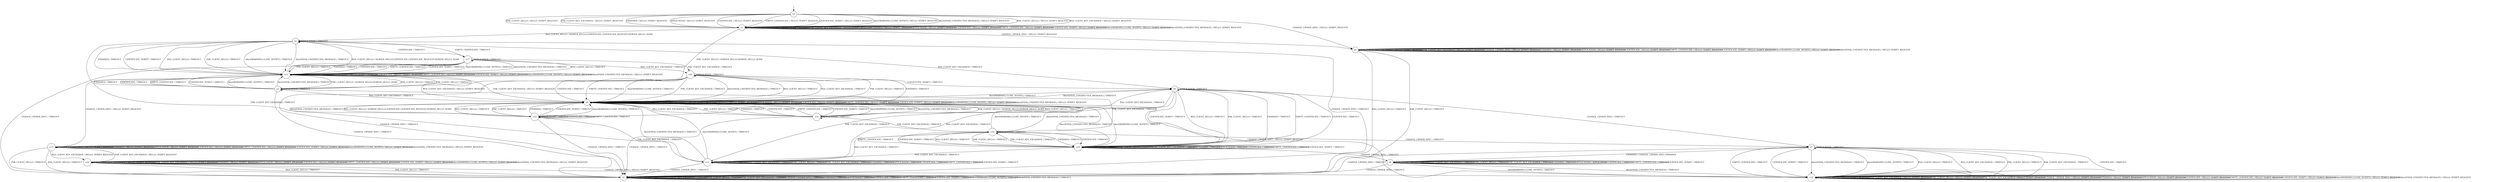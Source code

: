 digraph g {
__start0 [label="" shape="none"];

	s0 [shape="circle" label="s0"];
	s1 [shape="circle" label="s1"];
	s2 [shape="circle" label="s2"];
	s3 [shape="circle" label="s3"];
	s4 [shape="circle" label="s4"];
	s5 [shape="circle" label="s5"];
	s6 [shape="circle" label="s6"];
	s7 [shape="circle" label="s7"];
	s8 [shape="circle" label="s8"];
	s9 [shape="circle" label="s9"];
	s10 [shape="circle" label="s10"];
	s11 [shape="circle" label="s11"];
	s12 [shape="circle" label="s12"];
	s13 [shape="circle" label="s13"];
	s14 [shape="circle" label="s14"];
	s15 [shape="circle" label="s15"];
	s16 [shape="circle" label="s16"];
	s17 [shape="circle" label="s17"];
	s18 [shape="circle" label="s18"];
	s19 [shape="circle" label="s19"];
	s20 [shape="circle" label="s20"];
	s0 -> s1 [label="RSA_CLIENT_HELLO / HELLO_VERIFY_REQUEST"];
	s0 -> s1 [label="RSA_CLIENT_KEY_EXCHANGE / HELLO_VERIFY_REQUEST"];
	s0 -> s1 [label="PSK_CLIENT_HELLO / HELLO_VERIFY_REQUEST"];
	s0 -> s1 [label="PSK_CLIENT_KEY_EXCHANGE / HELLO_VERIFY_REQUEST"];
	s0 -> s4 [label="CHANGE_CIPHER_SPEC / HELLO_VERIFY_REQUEST"];
	s0 -> s1 [label="FINISHED / HELLO_VERIFY_REQUEST"];
	s0 -> s1 [label="APPLICATION / HELLO_VERIFY_REQUEST"];
	s0 -> s1 [label="CERTIFICATE / HELLO_VERIFY_REQUEST"];
	s0 -> s1 [label="EMPTY_CERTIFICATE / HELLO_VERIFY_REQUEST"];
	s0 -> s1 [label="CERTIFICATE_VERIFY / HELLO_VERIFY_REQUEST"];
	s0 -> s1 [label="Alert(WARNING,CLOSE_NOTIFY) / HELLO_VERIFY_REQUEST"];
	s0 -> s1 [label="Alert(FATAL,UNEXPECTED_MESSAGE) / HELLO_VERIFY_REQUEST"];
	s1 -> s2 [label="RSA_CLIENT_HELLO / SERVER_HELLO,CERTIFICATE,CERTIFICATE_REQUEST,SERVER_HELLO_DONE"];
	s1 -> s1 [label="RSA_CLIENT_KEY_EXCHANGE / HELLO_VERIFY_REQUEST"];
	s1 -> s3 [label="PSK_CLIENT_HELLO / SERVER_HELLO,SERVER_HELLO_DONE"];
	s1 -> s1 [label="PSK_CLIENT_KEY_EXCHANGE / HELLO_VERIFY_REQUEST"];
	s1 -> s4 [label="CHANGE_CIPHER_SPEC / HELLO_VERIFY_REQUEST"];
	s1 -> s1 [label="FINISHED / HELLO_VERIFY_REQUEST"];
	s1 -> s1 [label="APPLICATION / HELLO_VERIFY_REQUEST"];
	s1 -> s1 [label="CERTIFICATE / HELLO_VERIFY_REQUEST"];
	s1 -> s1 [label="EMPTY_CERTIFICATE / HELLO_VERIFY_REQUEST"];
	s1 -> s1 [label="CERTIFICATE_VERIFY / HELLO_VERIFY_REQUEST"];
	s1 -> s1 [label="Alert(WARNING,CLOSE_NOTIFY) / HELLO_VERIFY_REQUEST"];
	s1 -> s1 [label="Alert(FATAL,UNEXPECTED_MESSAGE) / HELLO_VERIFY_REQUEST"];
	s2 -> s13 [label="RSA_CLIENT_HELLO / TIMEOUT"];
	s2 -> s6 [label="RSA_CLIENT_KEY_EXCHANGE / TIMEOUT"];
	s2 -> s13 [label="PSK_CLIENT_HELLO / TIMEOUT"];
	s2 -> s11 [label="PSK_CLIENT_KEY_EXCHANGE / TIMEOUT"];
	s2 -> s5 [label="CHANGE_CIPHER_SPEC / TIMEOUT"];
	s2 -> s13 [label="FINISHED / TIMEOUT"];
	s2 -> s2 [label="APPLICATION / TIMEOUT"];
	s2 -> s17 [label="CERTIFICATE / TIMEOUT"];
	s2 -> s17 [label="EMPTY_CERTIFICATE / TIMEOUT"];
	s2 -> s13 [label="CERTIFICATE_VERIFY / TIMEOUT"];
	s2 -> s13 [label="Alert(WARNING,CLOSE_NOTIFY) / TIMEOUT"];
	s2 -> s13 [label="Alert(FATAL,UNEXPECTED_MESSAGE) / TIMEOUT"];
	s3 -> s13 [label="RSA_CLIENT_HELLO / TIMEOUT"];
	s3 -> s9 [label="RSA_CLIENT_KEY_EXCHANGE / TIMEOUT"];
	s3 -> s13 [label="PSK_CLIENT_HELLO / TIMEOUT"];
	s3 -> s18 [label="PSK_CLIENT_KEY_EXCHANGE / TIMEOUT"];
	s3 -> s5 [label="CHANGE_CIPHER_SPEC / TIMEOUT"];
	s3 -> s13 [label="FINISHED / TIMEOUT"];
	s3 -> s3 [label="APPLICATION / TIMEOUT"];
	s3 -> s13 [label="CERTIFICATE / TIMEOUT"];
	s3 -> s13 [label="EMPTY_CERTIFICATE / TIMEOUT"];
	s3 -> s13 [label="CERTIFICATE_VERIFY / TIMEOUT"];
	s3 -> s13 [label="Alert(WARNING,CLOSE_NOTIFY) / TIMEOUT"];
	s3 -> s13 [label="Alert(FATAL,UNEXPECTED_MESSAGE) / TIMEOUT"];
	s4 -> s5 [label="RSA_CLIENT_HELLO / TIMEOUT"];
	s4 -> s4 [label="RSA_CLIENT_KEY_EXCHANGE / HELLO_VERIFY_REQUEST"];
	s4 -> s5 [label="PSK_CLIENT_HELLO / TIMEOUT"];
	s4 -> s4 [label="PSK_CLIENT_KEY_EXCHANGE / HELLO_VERIFY_REQUEST"];
	s4 -> s4 [label="CHANGE_CIPHER_SPEC / HELLO_VERIFY_REQUEST"];
	s4 -> s4 [label="FINISHED / HELLO_VERIFY_REQUEST"];
	s4 -> s4 [label="APPLICATION / HELLO_VERIFY_REQUEST"];
	s4 -> s4 [label="CERTIFICATE / HELLO_VERIFY_REQUEST"];
	s4 -> s4 [label="EMPTY_CERTIFICATE / HELLO_VERIFY_REQUEST"];
	s4 -> s4 [label="CERTIFICATE_VERIFY / HELLO_VERIFY_REQUEST"];
	s4 -> s4 [label="Alert(WARNING,CLOSE_NOTIFY) / HELLO_VERIFY_REQUEST"];
	s4 -> s4 [label="Alert(FATAL,UNEXPECTED_MESSAGE) / HELLO_VERIFY_REQUEST"];
	s5 -> s5 [label="RSA_CLIENT_HELLO / TIMEOUT"];
	s5 -> s5 [label="RSA_CLIENT_KEY_EXCHANGE / TIMEOUT"];
	s5 -> s5 [label="PSK_CLIENT_HELLO / TIMEOUT"];
	s5 -> s5 [label="PSK_CLIENT_KEY_EXCHANGE / TIMEOUT"];
	s5 -> s5 [label="CHANGE_CIPHER_SPEC / TIMEOUT"];
	s5 -> s5 [label="FINISHED / TIMEOUT"];
	s5 -> s5 [label="APPLICATION / TIMEOUT"];
	s5 -> s5 [label="CERTIFICATE / TIMEOUT"];
	s5 -> s5 [label="EMPTY_CERTIFICATE / TIMEOUT"];
	s5 -> s5 [label="CERTIFICATE_VERIFY / TIMEOUT"];
	s5 -> s5 [label="Alert(WARNING,CLOSE_NOTIFY) / TIMEOUT"];
	s5 -> s5 [label="Alert(FATAL,UNEXPECTED_MESSAGE) / TIMEOUT"];
	s6 -> s19 [label="RSA_CLIENT_HELLO / TIMEOUT"];
	s6 -> s11 [label="RSA_CLIENT_KEY_EXCHANGE / TIMEOUT"];
	s6 -> s19 [label="PSK_CLIENT_HELLO / TIMEOUT"];
	s6 -> s11 [label="PSK_CLIENT_KEY_EXCHANGE / TIMEOUT"];
	s6 -> s7 [label="CHANGE_CIPHER_SPEC / TIMEOUT"];
	s6 -> s19 [label="FINISHED / TIMEOUT"];
	s6 -> s6 [label="APPLICATION / TIMEOUT"];
	s6 -> s19 [label="CERTIFICATE / TIMEOUT"];
	s6 -> s19 [label="EMPTY_CERTIFICATE / TIMEOUT"];
	s6 -> s19 [label="CERTIFICATE_VERIFY / TIMEOUT"];
	s6 -> s9 [label="Alert(WARNING,CLOSE_NOTIFY) / TIMEOUT"];
	s6 -> s9 [label="Alert(FATAL,UNEXPECTED_MESSAGE) / TIMEOUT"];
	s7 -> s10 [label="RSA_CLIENT_HELLO / TIMEOUT"];
	s7 -> s10 [label="RSA_CLIENT_KEY_EXCHANGE / TIMEOUT"];
	s7 -> s10 [label="PSK_CLIENT_HELLO / TIMEOUT"];
	s7 -> s10 [label="PSK_CLIENT_KEY_EXCHANGE / TIMEOUT"];
	s7 -> s5 [label="CHANGE_CIPHER_SPEC / TIMEOUT"];
	s7 -> s8 [label="FINISHED / CHANGE_CIPHER_SPEC,FINISHED"];
	s7 -> s7 [label="APPLICATION / TIMEOUT"];
	s7 -> s10 [label="CERTIFICATE / TIMEOUT"];
	s7 -> s10 [label="EMPTY_CERTIFICATE / TIMEOUT"];
	s7 -> s10 [label="CERTIFICATE_VERIFY / TIMEOUT"];
	s7 -> s10 [label="Alert(WARNING,CLOSE_NOTIFY) / TIMEOUT"];
	s7 -> s10 [label="Alert(FATAL,UNEXPECTED_MESSAGE) / TIMEOUT"];
	s8 -> s8 [label="RSA_CLIENT_HELLO / TIMEOUT"];
	s8 -> s8 [label="RSA_CLIENT_KEY_EXCHANGE / TIMEOUT"];
	s8 -> s8 [label="PSK_CLIENT_HELLO / TIMEOUT"];
	s8 -> s8 [label="PSK_CLIENT_KEY_EXCHANGE / TIMEOUT"];
	s8 -> s5 [label="CHANGE_CIPHER_SPEC / TIMEOUT"];
	s8 -> s8 [label="FINISHED / TIMEOUT"];
	s8 -> s8 [label="APPLICATION / APPLICATION"];
	s8 -> s8 [label="CERTIFICATE / TIMEOUT"];
	s8 -> s8 [label="EMPTY_CERTIFICATE / TIMEOUT"];
	s8 -> s8 [label="CERTIFICATE_VERIFY / TIMEOUT"];
	s8 -> s10 [label="Alert(WARNING,CLOSE_NOTIFY) / TIMEOUT"];
	s8 -> s10 [label="Alert(FATAL,UNEXPECTED_MESSAGE) / TIMEOUT"];
	s9 -> s12 [label="RSA_CLIENT_HELLO / SERVER_HELLO,CERTIFICATE,CERTIFICATE_REQUEST,SERVER_HELLO_DONE"];
	s9 -> s9 [label="RSA_CLIENT_KEY_EXCHANGE / HELLO_VERIFY_REQUEST"];
	s9 -> s14 [label="PSK_CLIENT_HELLO / SERVER_HELLO,SERVER_HELLO_DONE"];
	s9 -> s9 [label="PSK_CLIENT_KEY_EXCHANGE / HELLO_VERIFY_REQUEST"];
	s9 -> s10 [label="CHANGE_CIPHER_SPEC / HELLO_VERIFY_REQUEST"];
	s9 -> s9 [label="FINISHED / HELLO_VERIFY_REQUEST"];
	s9 -> s9 [label="APPLICATION / HELLO_VERIFY_REQUEST"];
	s9 -> s9 [label="CERTIFICATE / HELLO_VERIFY_REQUEST"];
	s9 -> s9 [label="EMPTY_CERTIFICATE / HELLO_VERIFY_REQUEST"];
	s9 -> s9 [label="CERTIFICATE_VERIFY / HELLO_VERIFY_REQUEST"];
	s9 -> s9 [label="Alert(WARNING,CLOSE_NOTIFY) / HELLO_VERIFY_REQUEST"];
	s9 -> s9 [label="Alert(FATAL,UNEXPECTED_MESSAGE) / HELLO_VERIFY_REQUEST"];
	s10 -> s10 [label="RSA_CLIENT_HELLO / HELLO_VERIFY_REQUEST"];
	s10 -> s10 [label="RSA_CLIENT_KEY_EXCHANGE / HELLO_VERIFY_REQUEST"];
	s10 -> s10 [label="PSK_CLIENT_HELLO / HELLO_VERIFY_REQUEST"];
	s10 -> s10 [label="PSK_CLIENT_KEY_EXCHANGE / HELLO_VERIFY_REQUEST"];
	s10 -> s10 [label="CHANGE_CIPHER_SPEC / HELLO_VERIFY_REQUEST"];
	s10 -> s10 [label="FINISHED / HELLO_VERIFY_REQUEST"];
	s10 -> s10 [label="APPLICATION / HELLO_VERIFY_REQUEST"];
	s10 -> s10 [label="CERTIFICATE / HELLO_VERIFY_REQUEST"];
	s10 -> s10 [label="EMPTY_CERTIFICATE / HELLO_VERIFY_REQUEST"];
	s10 -> s10 [label="CERTIFICATE_VERIFY / HELLO_VERIFY_REQUEST"];
	s10 -> s10 [label="Alert(WARNING,CLOSE_NOTIFY) / HELLO_VERIFY_REQUEST"];
	s10 -> s10 [label="Alert(FATAL,UNEXPECTED_MESSAGE) / HELLO_VERIFY_REQUEST"];
	s11 -> s11 [label="RSA_CLIENT_HELLO / TIMEOUT"];
	s11 -> s11 [label="RSA_CLIENT_KEY_EXCHANGE / TIMEOUT"];
	s11 -> s11 [label="PSK_CLIENT_HELLO / TIMEOUT"];
	s11 -> s11 [label="PSK_CLIENT_KEY_EXCHANGE / TIMEOUT"];
	s11 -> s5 [label="CHANGE_CIPHER_SPEC / TIMEOUT"];
	s11 -> s11 [label="FINISHED / TIMEOUT"];
	s11 -> s11 [label="APPLICATION / TIMEOUT"];
	s11 -> s11 [label="CERTIFICATE / TIMEOUT"];
	s11 -> s11 [label="EMPTY_CERTIFICATE / TIMEOUT"];
	s11 -> s11 [label="CERTIFICATE_VERIFY / TIMEOUT"];
	s11 -> s9 [label="Alert(WARNING,CLOSE_NOTIFY) / TIMEOUT"];
	s11 -> s9 [label="Alert(FATAL,UNEXPECTED_MESSAGE) / TIMEOUT"];
	s12 -> s9 [label="RSA_CLIENT_HELLO / TIMEOUT"];
	s12 -> s6 [label="RSA_CLIENT_KEY_EXCHANGE / TIMEOUT"];
	s12 -> s9 [label="PSK_CLIENT_HELLO / TIMEOUT"];
	s12 -> s11 [label="PSK_CLIENT_KEY_EXCHANGE / TIMEOUT"];
	s12 -> s5 [label="CHANGE_CIPHER_SPEC / TIMEOUT"];
	s12 -> s9 [label="FINISHED / TIMEOUT"];
	s12 -> s12 [label="APPLICATION / TIMEOUT"];
	s12 -> s12 [label="CERTIFICATE / TIMEOUT"];
	s12 -> s12 [label="EMPTY_CERTIFICATE / TIMEOUT"];
	s12 -> s9 [label="CERTIFICATE_VERIFY / TIMEOUT"];
	s12 -> s9 [label="Alert(WARNING,CLOSE_NOTIFY) / TIMEOUT"];
	s12 -> s9 [label="Alert(FATAL,UNEXPECTED_MESSAGE) / TIMEOUT"];
	s13 -> s2 [label="RSA_CLIENT_HELLO / SERVER_HELLO,CERTIFICATE,CERTIFICATE_REQUEST,SERVER_HELLO_DONE"];
	s13 -> s9 [label="RSA_CLIENT_KEY_EXCHANGE / HELLO_VERIFY_REQUEST"];
	s13 -> s3 [label="PSK_CLIENT_HELLO / SERVER_HELLO,SERVER_HELLO_DONE"];
	s13 -> s9 [label="PSK_CLIENT_KEY_EXCHANGE / HELLO_VERIFY_REQUEST"];
	s13 -> s15 [label="CHANGE_CIPHER_SPEC / HELLO_VERIFY_REQUEST"];
	s13 -> s13 [label="FINISHED / HELLO_VERIFY_REQUEST"];
	s13 -> s13 [label="APPLICATION / HELLO_VERIFY_REQUEST"];
	s13 -> s13 [label="CERTIFICATE / HELLO_VERIFY_REQUEST"];
	s13 -> s13 [label="EMPTY_CERTIFICATE / HELLO_VERIFY_REQUEST"];
	s13 -> s13 [label="CERTIFICATE_VERIFY / HELLO_VERIFY_REQUEST"];
	s13 -> s13 [label="Alert(WARNING,CLOSE_NOTIFY) / HELLO_VERIFY_REQUEST"];
	s13 -> s13 [label="Alert(FATAL,UNEXPECTED_MESSAGE) / HELLO_VERIFY_REQUEST"];
	s14 -> s9 [label="RSA_CLIENT_HELLO / TIMEOUT"];
	s14 -> s9 [label="RSA_CLIENT_KEY_EXCHANGE / TIMEOUT"];
	s14 -> s9 [label="PSK_CLIENT_HELLO / TIMEOUT"];
	s14 -> s18 [label="PSK_CLIENT_KEY_EXCHANGE / TIMEOUT"];
	s14 -> s5 [label="CHANGE_CIPHER_SPEC / TIMEOUT"];
	s14 -> s9 [label="FINISHED / TIMEOUT"];
	s14 -> s14 [label="APPLICATION / TIMEOUT"];
	s14 -> s9 [label="CERTIFICATE / TIMEOUT"];
	s14 -> s9 [label="EMPTY_CERTIFICATE / TIMEOUT"];
	s14 -> s9 [label="CERTIFICATE_VERIFY / TIMEOUT"];
	s14 -> s9 [label="Alert(WARNING,CLOSE_NOTIFY) / TIMEOUT"];
	s14 -> s9 [label="Alert(FATAL,UNEXPECTED_MESSAGE) / TIMEOUT"];
	s15 -> s5 [label="RSA_CLIENT_HELLO / TIMEOUT"];
	s15 -> s16 [label="RSA_CLIENT_KEY_EXCHANGE / HELLO_VERIFY_REQUEST"];
	s15 -> s5 [label="PSK_CLIENT_HELLO / TIMEOUT"];
	s15 -> s16 [label="PSK_CLIENT_KEY_EXCHANGE / HELLO_VERIFY_REQUEST"];
	s15 -> s15 [label="CHANGE_CIPHER_SPEC / HELLO_VERIFY_REQUEST"];
	s15 -> s15 [label="FINISHED / HELLO_VERIFY_REQUEST"];
	s15 -> s15 [label="APPLICATION / HELLO_VERIFY_REQUEST"];
	s15 -> s15 [label="CERTIFICATE / HELLO_VERIFY_REQUEST"];
	s15 -> s15 [label="EMPTY_CERTIFICATE / HELLO_VERIFY_REQUEST"];
	s15 -> s15 [label="CERTIFICATE_VERIFY / HELLO_VERIFY_REQUEST"];
	s15 -> s15 [label="Alert(WARNING,CLOSE_NOTIFY) / HELLO_VERIFY_REQUEST"];
	s15 -> s15 [label="Alert(FATAL,UNEXPECTED_MESSAGE) / HELLO_VERIFY_REQUEST"];
	s16 -> s5 [label="RSA_CLIENT_HELLO / TIMEOUT"];
	s16 -> s16 [label="RSA_CLIENT_KEY_EXCHANGE / HELLO_VERIFY_REQUEST"];
	s16 -> s5 [label="PSK_CLIENT_HELLO / TIMEOUT"];
	s16 -> s16 [label="PSK_CLIENT_KEY_EXCHANGE / HELLO_VERIFY_REQUEST"];
	s16 -> s10 [label="CHANGE_CIPHER_SPEC / HELLO_VERIFY_REQUEST"];
	s16 -> s16 [label="FINISHED / HELLO_VERIFY_REQUEST"];
	s16 -> s16 [label="APPLICATION / HELLO_VERIFY_REQUEST"];
	s16 -> s16 [label="CERTIFICATE / HELLO_VERIFY_REQUEST"];
	s16 -> s16 [label="EMPTY_CERTIFICATE / HELLO_VERIFY_REQUEST"];
	s16 -> s16 [label="CERTIFICATE_VERIFY / HELLO_VERIFY_REQUEST"];
	s16 -> s16 [label="Alert(WARNING,CLOSE_NOTIFY) / HELLO_VERIFY_REQUEST"];
	s16 -> s16 [label="Alert(FATAL,UNEXPECTED_MESSAGE) / HELLO_VERIFY_REQUEST"];
	s17 -> s13 [label="RSA_CLIENT_HELLO / TIMEOUT"];
	s17 -> s20 [label="RSA_CLIENT_KEY_EXCHANGE / TIMEOUT"];
	s17 -> s13 [label="PSK_CLIENT_HELLO / TIMEOUT"];
	s17 -> s20 [label="PSK_CLIENT_KEY_EXCHANGE / TIMEOUT"];
	s17 -> s5 [label="CHANGE_CIPHER_SPEC / TIMEOUT"];
	s17 -> s13 [label="FINISHED / TIMEOUT"];
	s17 -> s17 [label="APPLICATION / TIMEOUT"];
	s17 -> s13 [label="CERTIFICATE / TIMEOUT"];
	s17 -> s13 [label="EMPTY_CERTIFICATE / TIMEOUT"];
	s17 -> s13 [label="CERTIFICATE_VERIFY / TIMEOUT"];
	s17 -> s13 [label="Alert(WARNING,CLOSE_NOTIFY) / TIMEOUT"];
	s17 -> s13 [label="Alert(FATAL,UNEXPECTED_MESSAGE) / TIMEOUT"];
	s18 -> s19 [label="RSA_CLIENT_HELLO / TIMEOUT"];
	s18 -> s11 [label="RSA_CLIENT_KEY_EXCHANGE / TIMEOUT"];
	s18 -> s19 [label="PSK_CLIENT_HELLO / TIMEOUT"];
	s18 -> s19 [label="PSK_CLIENT_KEY_EXCHANGE / TIMEOUT"];
	s18 -> s7 [label="CHANGE_CIPHER_SPEC / TIMEOUT"];
	s18 -> s19 [label="FINISHED / TIMEOUT"];
	s18 -> s18 [label="APPLICATION / TIMEOUT"];
	s18 -> s19 [label="CERTIFICATE / TIMEOUT"];
	s18 -> s19 [label="EMPTY_CERTIFICATE / TIMEOUT"];
	s18 -> s19 [label="CERTIFICATE_VERIFY / TIMEOUT"];
	s18 -> s9 [label="Alert(WARNING,CLOSE_NOTIFY) / TIMEOUT"];
	s18 -> s9 [label="Alert(FATAL,UNEXPECTED_MESSAGE) / TIMEOUT"];
	s19 -> s19 [label="RSA_CLIENT_HELLO / TIMEOUT"];
	s19 -> s11 [label="RSA_CLIENT_KEY_EXCHANGE / TIMEOUT"];
	s19 -> s19 [label="PSK_CLIENT_HELLO / TIMEOUT"];
	s19 -> s19 [label="PSK_CLIENT_KEY_EXCHANGE / TIMEOUT"];
	s19 -> s8 [label="CHANGE_CIPHER_SPEC / TIMEOUT"];
	s19 -> s19 [label="FINISHED / TIMEOUT"];
	s19 -> s19 [label="APPLICATION / TIMEOUT"];
	s19 -> s19 [label="CERTIFICATE / TIMEOUT"];
	s19 -> s19 [label="EMPTY_CERTIFICATE / TIMEOUT"];
	s19 -> s19 [label="CERTIFICATE_VERIFY / TIMEOUT"];
	s19 -> s9 [label="Alert(WARNING,CLOSE_NOTIFY) / TIMEOUT"];
	s19 -> s9 [label="Alert(FATAL,UNEXPECTED_MESSAGE) / TIMEOUT"];
	s20 -> s9 [label="RSA_CLIENT_HELLO / TIMEOUT"];
	s20 -> s9 [label="RSA_CLIENT_KEY_EXCHANGE / TIMEOUT"];
	s20 -> s9 [label="PSK_CLIENT_HELLO / TIMEOUT"];
	s20 -> s9 [label="PSK_CLIENT_KEY_EXCHANGE / TIMEOUT"];
	s20 -> s5 [label="CHANGE_CIPHER_SPEC / TIMEOUT"];
	s20 -> s9 [label="FINISHED / TIMEOUT"];
	s20 -> s20 [label="APPLICATION / TIMEOUT"];
	s20 -> s9 [label="CERTIFICATE / TIMEOUT"];
	s20 -> s9 [label="EMPTY_CERTIFICATE / TIMEOUT"];
	s20 -> s6 [label="CERTIFICATE_VERIFY / TIMEOUT"];
	s20 -> s9 [label="Alert(WARNING,CLOSE_NOTIFY) / TIMEOUT"];
	s20 -> s9 [label="Alert(FATAL,UNEXPECTED_MESSAGE) / TIMEOUT"];

__start0 -> s0;
}

